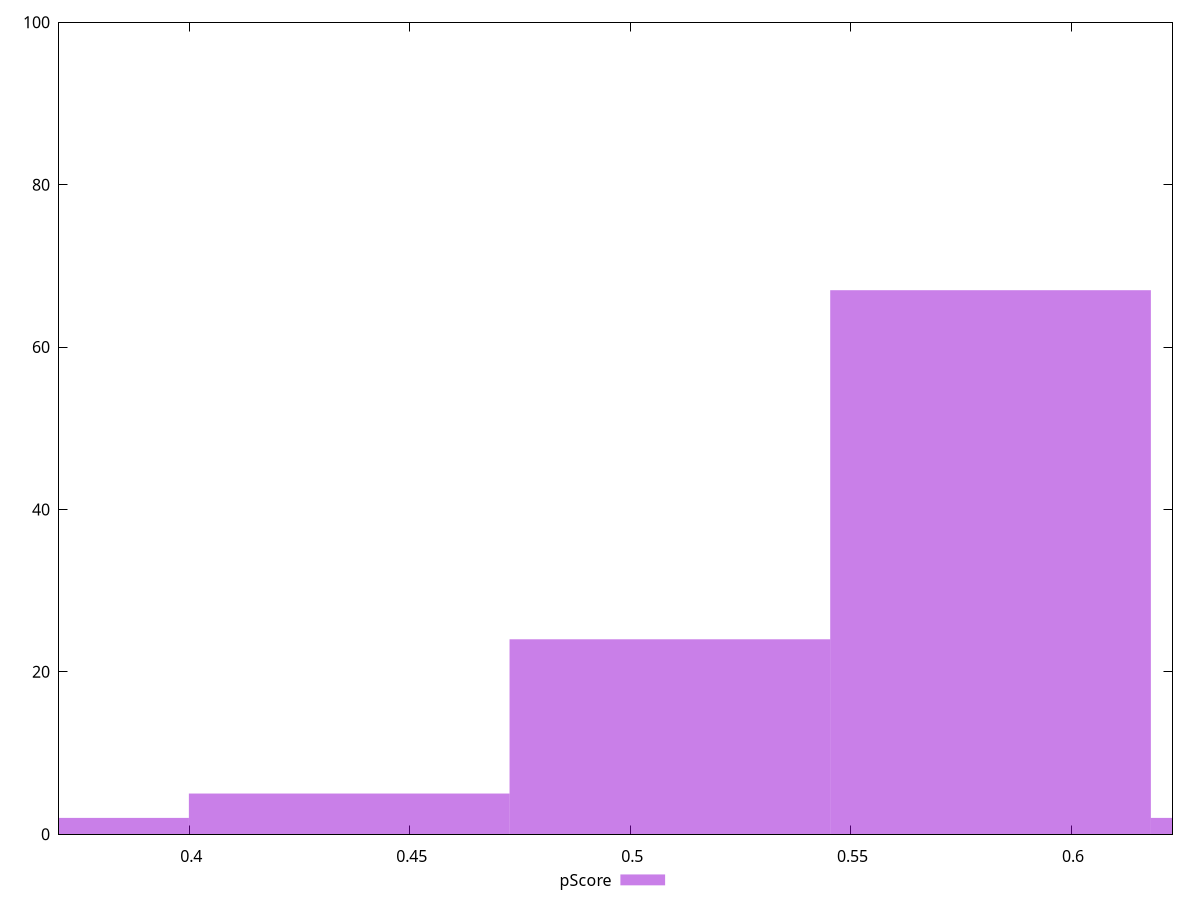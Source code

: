 reset

$pScore <<EOF
0.43629599068400804 5
0.5090119891313427 24
0.5817279875786774 67
0.36357999223667337 2
0.6544439860260121 2
EOF

set key outside below
set boxwidth 0.07271599844733467
set xrange [0.37048856210206466:0.6229893074410772]
set yrange [0:100]
set trange [0:100]
set style fill transparent solid 0.5 noborder
set terminal svg size 640, 490 enhanced background rgb 'white'
set output "report_00009_2021-02-08T22-37-41.559Z/mainthread-work-breakdown/samples/pages/pScore/histogram.svg"

plot $pScore title "pScore" with boxes

reset
